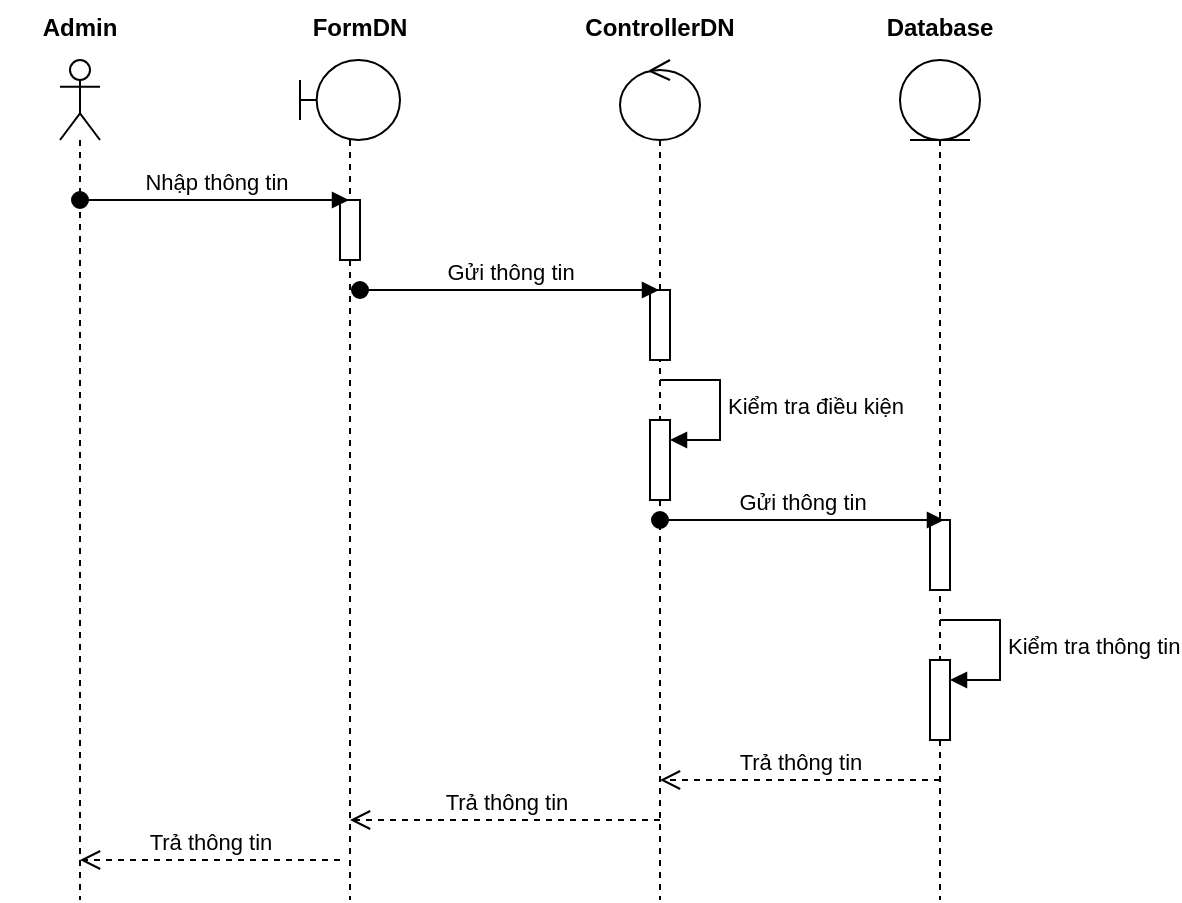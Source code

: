 <mxfile version="20.8.20" type="github">
  <diagram name="Page-1" id="2YBvvXClWsGukQMizWep">
    <mxGraphModel dx="880" dy="452" grid="1" gridSize="10" guides="1" tooltips="1" connect="1" arrows="1" fold="1" page="1" pageScale="1" pageWidth="850" pageHeight="1100" math="0" shadow="0">
      <root>
        <mxCell id="0" />
        <mxCell id="1" parent="0" />
        <mxCell id="ZJ23gMwcGeVNAdZeZlUA-1" value="" style="shape=umlLifeline;perimeter=lifelinePerimeter;whiteSpace=wrap;html=1;container=0;dropTarget=0;collapsible=0;recursiveResize=0;outlineConnect=0;portConstraint=eastwest;newEdgeStyle={&quot;edgeStyle&quot;:&quot;elbowEdgeStyle&quot;,&quot;elbow&quot;:&quot;vertical&quot;,&quot;curved&quot;:0,&quot;rounded&quot;:0};participant=umlActor;" vertex="1" parent="1">
          <mxGeometry x="50" y="40" width="20" height="420" as="geometry" />
        </mxCell>
        <mxCell id="ZJ23gMwcGeVNAdZeZlUA-2" value="" style="shape=umlLifeline;perimeter=lifelinePerimeter;whiteSpace=wrap;html=1;container=0;dropTarget=0;collapsible=0;recursiveResize=0;outlineConnect=0;portConstraint=eastwest;newEdgeStyle={&quot;edgeStyle&quot;:&quot;elbowEdgeStyle&quot;,&quot;elbow&quot;:&quot;vertical&quot;,&quot;curved&quot;:0,&quot;rounded&quot;:0};participant=umlControl;" vertex="1" parent="1">
          <mxGeometry x="330" y="40" width="40" height="420" as="geometry" />
        </mxCell>
        <mxCell id="ZJ23gMwcGeVNAdZeZlUA-7" value="" style="html=1;points=[];perimeter=orthogonalPerimeter;outlineConnect=0;targetShapes=umlLifeline;portConstraint=eastwest;newEdgeStyle={&quot;edgeStyle&quot;:&quot;elbowEdgeStyle&quot;,&quot;elbow&quot;:&quot;vertical&quot;,&quot;curved&quot;:0,&quot;rounded&quot;:0};" vertex="1" parent="ZJ23gMwcGeVNAdZeZlUA-2">
          <mxGeometry x="15" y="115" width="10" height="35" as="geometry" />
        </mxCell>
        <mxCell id="ZJ23gMwcGeVNAdZeZlUA-11" value="" style="html=1;points=[];perimeter=orthogonalPerimeter;outlineConnect=0;targetShapes=umlLifeline;portConstraint=eastwest;newEdgeStyle={&quot;edgeStyle&quot;:&quot;elbowEdgeStyle&quot;,&quot;elbow&quot;:&quot;vertical&quot;,&quot;curved&quot;:0,&quot;rounded&quot;:0};" vertex="1" parent="ZJ23gMwcGeVNAdZeZlUA-2">
          <mxGeometry x="15" y="180" width="10" height="40" as="geometry" />
        </mxCell>
        <mxCell id="ZJ23gMwcGeVNAdZeZlUA-12" value="Kiểm tra điều kiện" style="html=1;align=left;spacingLeft=2;endArrow=block;rounded=0;edgeStyle=orthogonalEdgeStyle;curved=0;rounded=0;" edge="1" target="ZJ23gMwcGeVNAdZeZlUA-11" parent="ZJ23gMwcGeVNAdZeZlUA-2">
          <mxGeometry relative="1" as="geometry">
            <mxPoint x="20" y="160" as="sourcePoint" />
            <Array as="points">
              <mxPoint x="50" y="190" />
            </Array>
          </mxGeometry>
        </mxCell>
        <mxCell id="ZJ23gMwcGeVNAdZeZlUA-3" value="" style="shape=umlLifeline;perimeter=lifelinePerimeter;whiteSpace=wrap;html=1;container=0;dropTarget=0;collapsible=0;recursiveResize=0;outlineConnect=0;portConstraint=eastwest;newEdgeStyle={&quot;edgeStyle&quot;:&quot;elbowEdgeStyle&quot;,&quot;elbow&quot;:&quot;vertical&quot;,&quot;curved&quot;:0,&quot;rounded&quot;:0};participant=umlBoundary;" vertex="1" parent="1">
          <mxGeometry x="170" y="40" width="50" height="420" as="geometry" />
        </mxCell>
        <mxCell id="ZJ23gMwcGeVNAdZeZlUA-5" value="" style="html=1;points=[];perimeter=orthogonalPerimeter;outlineConnect=0;targetShapes=umlLifeline;portConstraint=eastwest;newEdgeStyle={&quot;edgeStyle&quot;:&quot;elbowEdgeStyle&quot;,&quot;elbow&quot;:&quot;vertical&quot;,&quot;curved&quot;:0,&quot;rounded&quot;:0};" vertex="1" parent="ZJ23gMwcGeVNAdZeZlUA-3">
          <mxGeometry x="20" y="70" width="10" height="30" as="geometry" />
        </mxCell>
        <mxCell id="ZJ23gMwcGeVNAdZeZlUA-4" value="" style="shape=umlLifeline;perimeter=lifelinePerimeter;whiteSpace=wrap;html=1;container=0;dropTarget=0;collapsible=0;recursiveResize=0;outlineConnect=0;portConstraint=eastwest;newEdgeStyle={&quot;edgeStyle&quot;:&quot;elbowEdgeStyle&quot;,&quot;elbow&quot;:&quot;vertical&quot;,&quot;curved&quot;:0,&quot;rounded&quot;:0};participant=umlEntity;" vertex="1" parent="1">
          <mxGeometry x="470" y="40" width="40" height="420" as="geometry" />
        </mxCell>
        <mxCell id="ZJ23gMwcGeVNAdZeZlUA-9" value="" style="html=1;points=[];perimeter=orthogonalPerimeter;outlineConnect=0;targetShapes=umlLifeline;portConstraint=eastwest;newEdgeStyle={&quot;edgeStyle&quot;:&quot;elbowEdgeStyle&quot;,&quot;elbow&quot;:&quot;vertical&quot;,&quot;curved&quot;:0,&quot;rounded&quot;:0};" vertex="1" parent="ZJ23gMwcGeVNAdZeZlUA-4">
          <mxGeometry x="15" y="230" width="10" height="35" as="geometry" />
        </mxCell>
        <mxCell id="ZJ23gMwcGeVNAdZeZlUA-16" value="" style="html=1;points=[];perimeter=orthogonalPerimeter;outlineConnect=0;targetShapes=umlLifeline;portConstraint=eastwest;newEdgeStyle={&quot;edgeStyle&quot;:&quot;elbowEdgeStyle&quot;,&quot;elbow&quot;:&quot;vertical&quot;,&quot;curved&quot;:0,&quot;rounded&quot;:0};" vertex="1" parent="ZJ23gMwcGeVNAdZeZlUA-4">
          <mxGeometry x="15" y="300" width="10" height="40" as="geometry" />
        </mxCell>
        <mxCell id="ZJ23gMwcGeVNAdZeZlUA-17" value="Kiểm tra thông tin" style="html=1;align=left;spacingLeft=2;endArrow=block;rounded=0;edgeStyle=orthogonalEdgeStyle;curved=0;rounded=0;" edge="1" parent="ZJ23gMwcGeVNAdZeZlUA-4" target="ZJ23gMwcGeVNAdZeZlUA-16">
          <mxGeometry relative="1" as="geometry">
            <mxPoint x="20" y="280" as="sourcePoint" />
            <Array as="points">
              <mxPoint x="50" y="310" />
            </Array>
          </mxGeometry>
        </mxCell>
        <mxCell id="ZJ23gMwcGeVNAdZeZlUA-6" value="Nhập thông tin" style="html=1;verticalAlign=bottom;startArrow=oval;endArrow=block;startSize=8;edgeStyle=elbowEdgeStyle;elbow=vertical;curved=0;rounded=0;" edge="1" target="ZJ23gMwcGeVNAdZeZlUA-3" parent="1">
          <mxGeometry relative="1" as="geometry">
            <mxPoint x="60" y="110" as="sourcePoint" />
          </mxGeometry>
        </mxCell>
        <mxCell id="ZJ23gMwcGeVNAdZeZlUA-8" value="Gửi thông tin" style="html=1;verticalAlign=bottom;startArrow=oval;endArrow=block;startSize=8;edgeStyle=elbowEdgeStyle;elbow=vertical;curved=0;rounded=0;" edge="1" target="ZJ23gMwcGeVNAdZeZlUA-2" parent="1">
          <mxGeometry relative="1" as="geometry">
            <mxPoint x="200" y="155" as="sourcePoint" />
          </mxGeometry>
        </mxCell>
        <mxCell id="ZJ23gMwcGeVNAdZeZlUA-10" value="Gửi thông tin" style="html=1;verticalAlign=bottom;startArrow=oval;endArrow=block;startSize=8;edgeStyle=elbowEdgeStyle;elbow=vertical;curved=0;rounded=0;" edge="1" parent="1">
          <mxGeometry relative="1" as="geometry">
            <mxPoint x="350" y="270" as="sourcePoint" />
            <mxPoint x="492" y="270" as="targetPoint" />
          </mxGeometry>
        </mxCell>
        <mxCell id="ZJ23gMwcGeVNAdZeZlUA-18" value="Trả thông tin" style="html=1;verticalAlign=bottom;endArrow=open;dashed=1;endSize=8;edgeStyle=elbowEdgeStyle;elbow=vertical;curved=0;rounded=0;" edge="1" parent="1" target="ZJ23gMwcGeVNAdZeZlUA-2">
          <mxGeometry relative="1" as="geometry">
            <mxPoint x="490" y="400" as="sourcePoint" />
            <mxPoint x="410" y="400" as="targetPoint" />
          </mxGeometry>
        </mxCell>
        <mxCell id="ZJ23gMwcGeVNAdZeZlUA-19" value="Trả thông tin" style="html=1;verticalAlign=bottom;endArrow=open;dashed=1;endSize=8;edgeStyle=elbowEdgeStyle;elbow=vertical;curved=0;rounded=0;" edge="1" parent="1" target="ZJ23gMwcGeVNAdZeZlUA-3">
          <mxGeometry relative="1" as="geometry">
            <mxPoint x="350" y="420" as="sourcePoint" />
            <mxPoint x="210" y="420" as="targetPoint" />
          </mxGeometry>
        </mxCell>
        <mxCell id="ZJ23gMwcGeVNAdZeZlUA-20" value="Trả thông tin" style="html=1;verticalAlign=bottom;endArrow=open;dashed=1;endSize=8;edgeStyle=elbowEdgeStyle;elbow=vertical;curved=0;rounded=0;" edge="1" parent="1">
          <mxGeometry relative="1" as="geometry">
            <mxPoint x="190" y="440" as="sourcePoint" />
            <mxPoint x="60" y="440" as="targetPoint" />
          </mxGeometry>
        </mxCell>
        <mxCell id="ZJ23gMwcGeVNAdZeZlUA-21" value="Admin" style="text;align=center;fontStyle=1;verticalAlign=middle;spacingLeft=3;spacingRight=3;strokeColor=none;rotatable=0;points=[[0,0.5],[1,0.5]];portConstraint=eastwest;" vertex="1" parent="1">
          <mxGeometry x="20" y="10" width="80" height="26" as="geometry" />
        </mxCell>
        <mxCell id="ZJ23gMwcGeVNAdZeZlUA-23" value="FormDN" style="text;align=center;fontStyle=1;verticalAlign=middle;spacingLeft=3;spacingRight=3;strokeColor=none;rotatable=0;points=[[0,0.5],[1,0.5]];portConstraint=eastwest;" vertex="1" parent="1">
          <mxGeometry x="160" y="10" width="80" height="26" as="geometry" />
        </mxCell>
        <mxCell id="ZJ23gMwcGeVNAdZeZlUA-24" value="ControllerDN" style="text;align=center;fontStyle=1;verticalAlign=middle;spacingLeft=3;spacingRight=3;strokeColor=none;rotatable=0;points=[[0,0.5],[1,0.5]];portConstraint=eastwest;" vertex="1" parent="1">
          <mxGeometry x="310" y="10" width="80" height="26" as="geometry" />
        </mxCell>
        <mxCell id="ZJ23gMwcGeVNAdZeZlUA-25" value="Database" style="text;align=center;fontStyle=1;verticalAlign=middle;spacingLeft=3;spacingRight=3;strokeColor=none;rotatable=0;points=[[0,0.5],[1,0.5]];portConstraint=eastwest;" vertex="1" parent="1">
          <mxGeometry x="450" y="10" width="80" height="26" as="geometry" />
        </mxCell>
      </root>
    </mxGraphModel>
  </diagram>
</mxfile>
